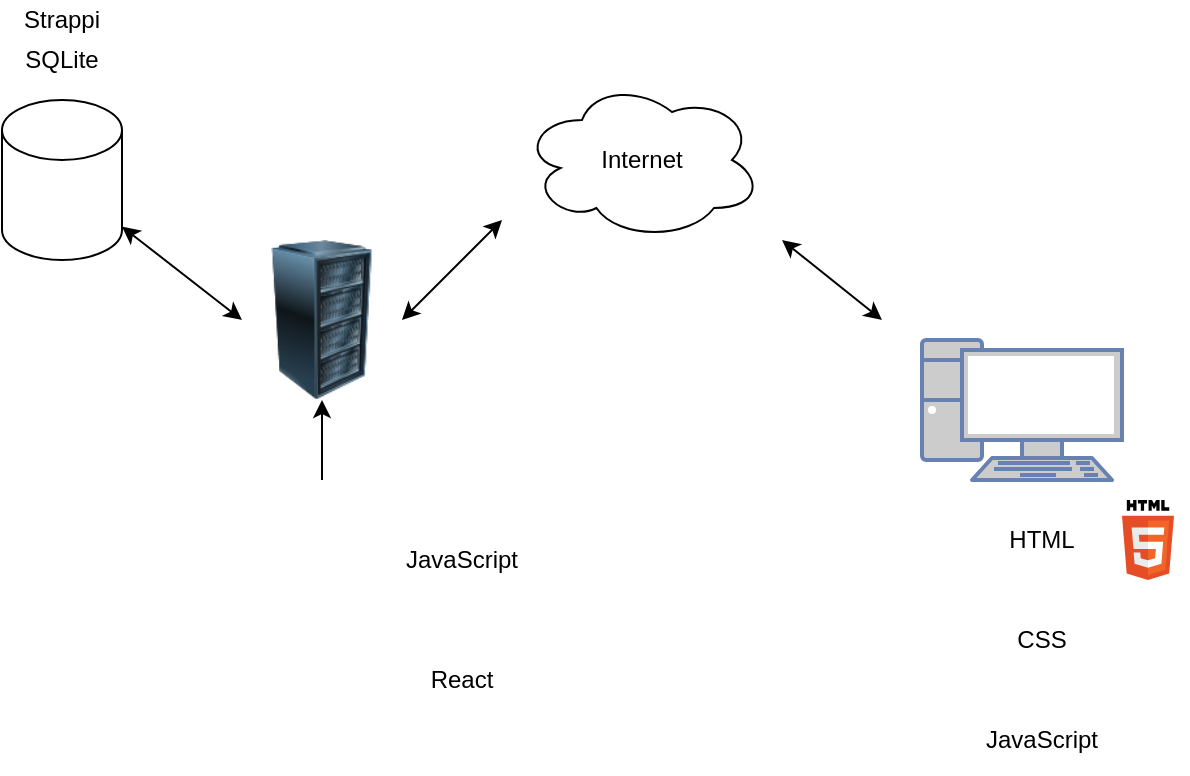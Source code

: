 <mxfile version="14.2.9" type="device"><diagram id="9-9475QtmRuDiD9_u-ZA" name="Page-1"><mxGraphModel dx="1422" dy="794" grid="1" gridSize="10" guides="1" tooltips="1" connect="1" arrows="1" fold="1" page="1" pageScale="1" pageWidth="827" pageHeight="1169" math="0" shadow="0"><root><mxCell id="0"/><mxCell id="1" parent="0"/><mxCell id="lKThIUw3c1WIuN74ak55-1" value="" style="image;html=1;image=img/lib/clip_art/computers/Server_Rack_128x128.png" vertex="1" parent="1"><mxGeometry x="200" y="280" width="80" height="80" as="geometry"/></mxCell><mxCell id="lKThIUw3c1WIuN74ak55-2" value="" style="shape=cylinder3;whiteSpace=wrap;html=1;boundedLbl=1;backgroundOutline=1;size=15;" vertex="1" parent="1"><mxGeometry x="80" y="210" width="60" height="80" as="geometry"/></mxCell><mxCell id="lKThIUw3c1WIuN74ak55-3" value="" style="endArrow=classic;startArrow=classic;html=1;entryX=0;entryY=0.5;entryDx=0;entryDy=0;" edge="1" parent="1" source="lKThIUw3c1WIuN74ak55-2" target="lKThIUw3c1WIuN74ak55-1"><mxGeometry width="50" height="50" relative="1" as="geometry"><mxPoint x="70" y="390" as="sourcePoint"/><mxPoint x="120" y="340" as="targetPoint"/></mxGeometry></mxCell><mxCell id="lKThIUw3c1WIuN74ak55-4" value="" style="endArrow=classic;startArrow=classic;html=1;" edge="1" parent="1"><mxGeometry width="50" height="50" relative="1" as="geometry"><mxPoint x="280" y="320" as="sourcePoint"/><mxPoint x="330" y="270" as="targetPoint"/></mxGeometry></mxCell><mxCell id="lKThIUw3c1WIuN74ak55-5" value="" style="ellipse;shape=cloud;whiteSpace=wrap;html=1;" vertex="1" parent="1"><mxGeometry x="340" y="200" width="120" height="80" as="geometry"/></mxCell><mxCell id="lKThIUw3c1WIuN74ak55-6" value="" style="endArrow=classic;startArrow=classic;html=1;" edge="1" parent="1"><mxGeometry width="50" height="50" relative="1" as="geometry"><mxPoint x="520" y="320" as="sourcePoint"/><mxPoint x="470" y="280" as="targetPoint"/></mxGeometry></mxCell><mxCell id="lKThIUw3c1WIuN74ak55-7" value="" style="fontColor=#0066CC;verticalAlign=top;verticalLabelPosition=bottom;labelPosition=center;align=center;html=1;outlineConnect=0;fillColor=#CCCCCC;strokeColor=#6881B3;gradientColor=none;gradientDirection=north;strokeWidth=2;shape=mxgraph.networks.pc;" vertex="1" parent="1"><mxGeometry x="540" y="330" width="100" height="70" as="geometry"/></mxCell><mxCell id="lKThIUw3c1WIuN74ak55-8" value="SQLite" style="text;html=1;strokeColor=none;fillColor=none;align=center;verticalAlign=middle;whiteSpace=wrap;rounded=0;" vertex="1" parent="1"><mxGeometry x="90" y="180" width="40" height="20" as="geometry"/></mxCell><mxCell id="lKThIUw3c1WIuN74ak55-9" value="Strappi&lt;br&gt;" style="text;html=1;strokeColor=none;fillColor=none;align=center;verticalAlign=middle;whiteSpace=wrap;rounded=0;" vertex="1" parent="1"><mxGeometry x="90" y="160" width="40" height="20" as="geometry"/></mxCell><mxCell id="lKThIUw3c1WIuN74ak55-10" value="JavaScript" style="text;html=1;strokeColor=none;fillColor=none;align=center;verticalAlign=middle;whiteSpace=wrap;rounded=0;" vertex="1" parent="1"><mxGeometry x="290" y="430" width="40" height="20" as="geometry"/></mxCell><mxCell id="lKThIUw3c1WIuN74ak55-11" value="React" style="text;html=1;strokeColor=none;fillColor=none;align=center;verticalAlign=middle;whiteSpace=wrap;rounded=0;" vertex="1" parent="1"><mxGeometry x="290" y="490" width="40" height="20" as="geometry"/></mxCell><mxCell id="lKThIUw3c1WIuN74ak55-12" value="Internet&lt;br&gt;" style="text;html=1;strokeColor=none;fillColor=none;align=center;verticalAlign=middle;whiteSpace=wrap;rounded=0;" vertex="1" parent="1"><mxGeometry x="380" y="230" width="40" height="20" as="geometry"/></mxCell><mxCell id="lKThIUw3c1WIuN74ak55-13" value="HTML" style="text;html=1;strokeColor=none;fillColor=none;align=center;verticalAlign=middle;whiteSpace=wrap;rounded=0;" vertex="1" parent="1"><mxGeometry x="580" y="420" width="40" height="20" as="geometry"/></mxCell><mxCell id="lKThIUw3c1WIuN74ak55-14" value="CSS" style="text;html=1;strokeColor=none;fillColor=none;align=center;verticalAlign=middle;whiteSpace=wrap;rounded=0;" vertex="1" parent="1"><mxGeometry x="580" y="470" width="40" height="20" as="geometry"/></mxCell><mxCell id="lKThIUw3c1WIuN74ak55-15" value="JavaScript&lt;br&gt;" style="text;html=1;strokeColor=none;fillColor=none;align=center;verticalAlign=middle;whiteSpace=wrap;rounded=0;" vertex="1" parent="1"><mxGeometry x="580" y="520" width="40" height="20" as="geometry"/></mxCell><mxCell id="lKThIUw3c1WIuN74ak55-17" value="" style="shape=image;html=1;verticalAlign=top;verticalLabelPosition=bottom;labelBackgroundColor=#ffffff;imageAspect=0;aspect=fixed;image=https://cdn2.iconfinder.com/data/icons/strongicon-vol-24-free/24/filetype-14-128.png" vertex="1" parent="1"><mxGeometry x="213" y="416" width="54" height="54" as="geometry"/></mxCell><mxCell id="lKThIUw3c1WIuN74ak55-18" value="" style="endArrow=classic;html=1;entryX=0.5;entryY=1;entryDx=0;entryDy=0;" edge="1" parent="1" target="lKThIUw3c1WIuN74ak55-1"><mxGeometry width="50" height="50" relative="1" as="geometry"><mxPoint x="240" y="400" as="sourcePoint"/><mxPoint x="210" y="370" as="targetPoint"/></mxGeometry></mxCell><mxCell id="lKThIUw3c1WIuN74ak55-19" value="" style="shape=image;html=1;verticalAlign=top;verticalLabelPosition=bottom;labelBackgroundColor=#ffffff;imageAspect=0;aspect=fixed;image=https://cdn4.iconfinder.com/data/icons/logos-brands-5/24/react-128.png" vertex="1" parent="1"><mxGeometry x="210" y="480" width="60" height="60" as="geometry"/></mxCell><mxCell id="lKThIUw3c1WIuN74ak55-20" value="" style="dashed=0;outlineConnect=0;html=1;align=center;labelPosition=center;verticalLabelPosition=bottom;verticalAlign=top;shape=mxgraph.weblogos.html5" vertex="1" parent="1"><mxGeometry x="640" y="410" width="26" height="40" as="geometry"/></mxCell><mxCell id="lKThIUw3c1WIuN74ak55-21" value="" style="shape=image;html=1;verticalAlign=top;verticalLabelPosition=bottom;labelBackgroundColor=#ffffff;imageAspect=0;aspect=fixed;image=https://cdn1.iconfinder.com/data/icons/logotypes/32/badge-css-3-128.png" vertex="1" parent="1"><mxGeometry x="633" y="460" width="40" height="40" as="geometry"/></mxCell><mxCell id="lKThIUw3c1WIuN74ak55-22" value="" style="shape=image;html=1;verticalAlign=top;verticalLabelPosition=bottom;labelBackgroundColor=#ffffff;imageAspect=0;aspect=fixed;image=https://cdn2.iconfinder.com/data/icons/strongicon-vol-24-free/24/filetype-14-128.png" vertex="1" parent="1"><mxGeometry x="636" y="510" width="37" height="37" as="geometry"/></mxCell></root></mxGraphModel></diagram></mxfile>